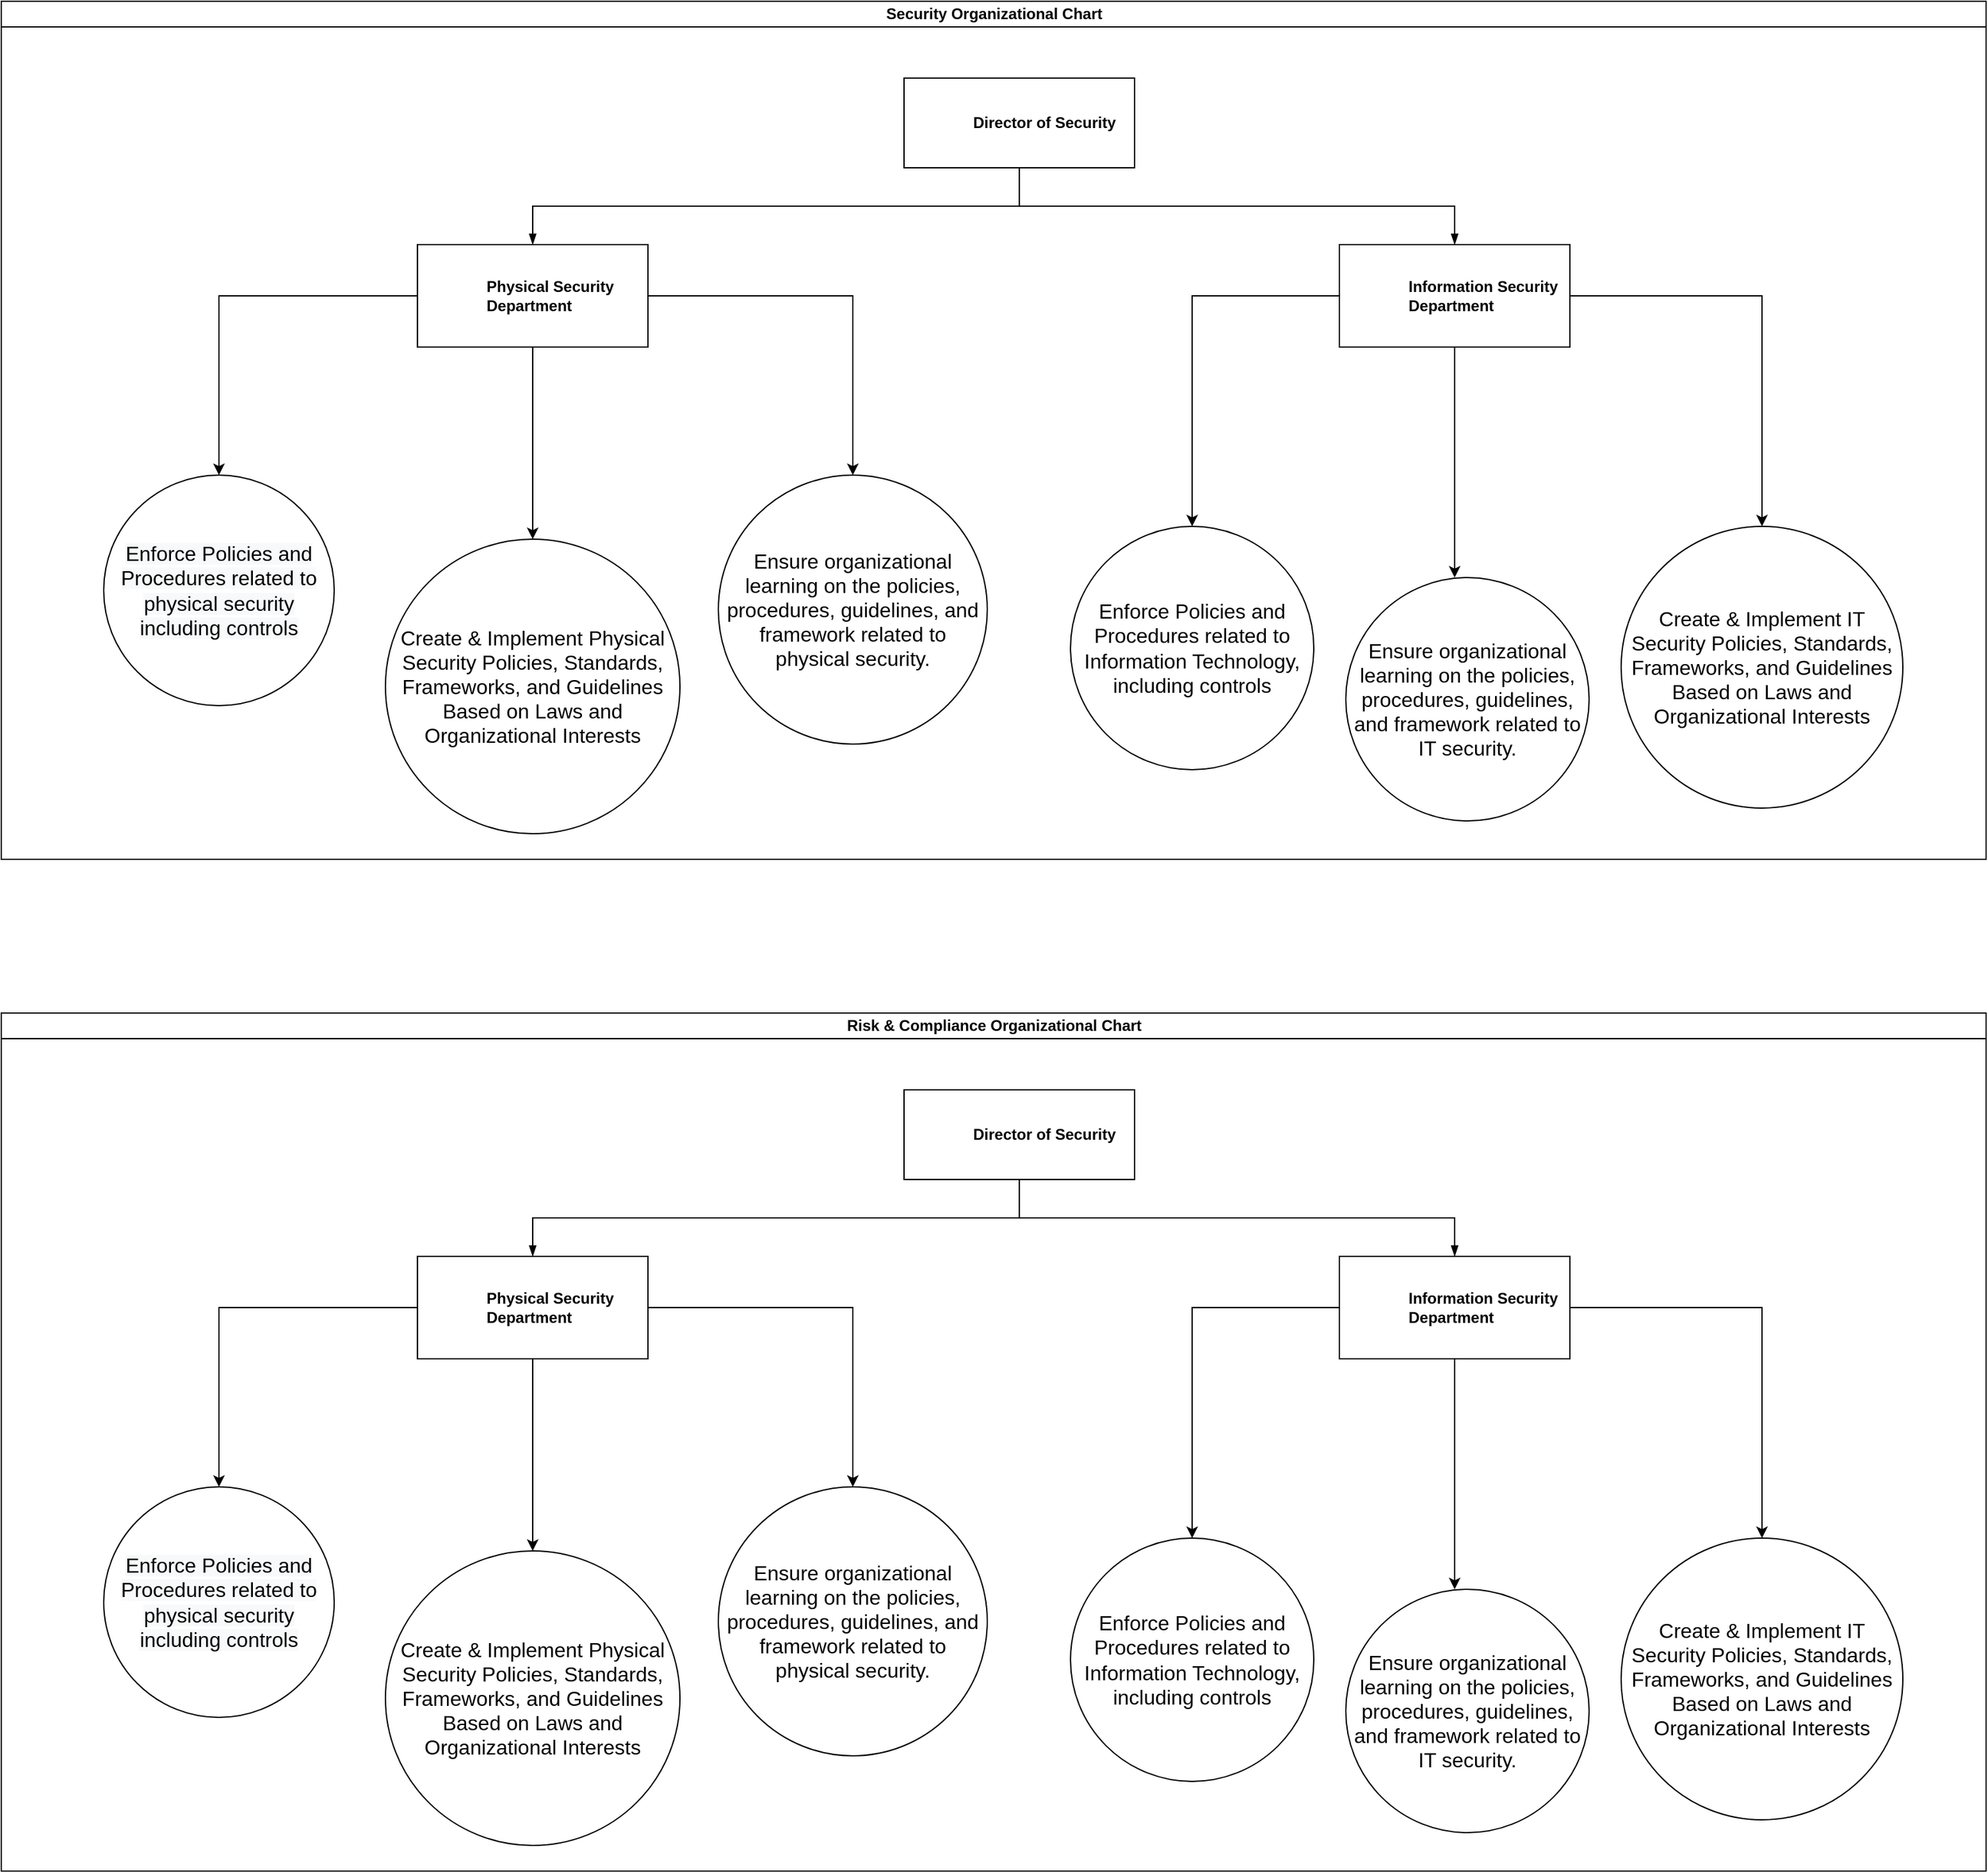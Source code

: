 <mxfile version="14.3.1" type="github"><diagram id="prtHgNgQTEPvFCAcTncT" name="Page-1"><mxGraphModel dx="4518" dy="1219" grid="1" gridSize="10" guides="1" tooltips="1" connect="1" arrows="1" fold="1" page="1" pageScale="1" pageWidth="827" pageHeight="1169" math="0" shadow="0"><root><mxCell id="0"/><mxCell id="1" parent="0"/><mxCell id="dNxyNK7c78bLwvsdeMH5-11" value="Security Organizational Chart" style="swimlane;html=1;startSize=20;horizontal=1;containerType=tree;glass=0;" parent="1" vertex="1"><mxGeometry x="-1730" y="190" width="1550" height="670" as="geometry"/></mxCell><UserObject label="Director of Security&amp;nbsp;" name="Tessa Miller" position="CFO" location="Office 1" email="me@example.com" placeholders="1" link="https://www.draw.io" id="dNxyNK7c78bLwvsdeMH5-12"><mxCell style="label;image=https://cdn3.iconfinder.com/data/icons/user-avatars-1/512/users-3-128.png;whiteSpace=wrap;html=1;rounded=0;glass=0;treeMoving=1;treeFolding=1;" parent="dNxyNK7c78bLwvsdeMH5-11" vertex="1"><mxGeometry x="705" y="60" width="180" height="70" as="geometry"/></mxCell></UserObject><mxCell id="dNxyNK7c78bLwvsdeMH5-13" value="" style="endArrow=blockThin;endFill=1;fontSize=11;edgeStyle=elbowEdgeStyle;elbow=vertical;rounded=0;" parent="dNxyNK7c78bLwvsdeMH5-11" source="dNxyNK7c78bLwvsdeMH5-12" target="dNxyNK7c78bLwvsdeMH5-14" edge="1"><mxGeometry relative="1" as="geometry"/></mxCell><mxCell id="fm7-NEKsbbR2XPyEa1YM-22" style="edgeStyle=orthogonalEdgeStyle;rounded=0;orthogonalLoop=1;jettySize=auto;html=1;" edge="1" parent="dNxyNK7c78bLwvsdeMH5-11" source="dNxyNK7c78bLwvsdeMH5-14" target="fm7-NEKsbbR2XPyEa1YM-21"><mxGeometry relative="1" as="geometry"/></mxCell><mxCell id="fm7-NEKsbbR2XPyEa1YM-23" style="edgeStyle=orthogonalEdgeStyle;rounded=0;orthogonalLoop=1;jettySize=auto;html=1;" edge="1" parent="dNxyNK7c78bLwvsdeMH5-11" source="dNxyNK7c78bLwvsdeMH5-14" target="fm7-NEKsbbR2XPyEa1YM-12"><mxGeometry relative="1" as="geometry"/></mxCell><mxCell id="fm7-NEKsbbR2XPyEa1YM-24" style="edgeStyle=orthogonalEdgeStyle;rounded=0;orthogonalLoop=1;jettySize=auto;html=1;" edge="1" parent="dNxyNK7c78bLwvsdeMH5-11" source="dNxyNK7c78bLwvsdeMH5-14" target="fm7-NEKsbbR2XPyEa1YM-11"><mxGeometry relative="1" as="geometry"/></mxCell><UserObject label="Physical Security Department" name="Edward Morrison" position="Brand Manager" location="Office 2" email="me@example.com" placeholders="1" link="https://www.draw.io" id="dNxyNK7c78bLwvsdeMH5-14"><mxCell style="label;image=https://cdn3.iconfinder.com/data/icons/user-avatars-1/512/users-10-3-128.png;whiteSpace=wrap;html=1;rounded=0;glass=0;treeFolding=1;treeMoving=1;" parent="dNxyNK7c78bLwvsdeMH5-11" vertex="1"><mxGeometry x="325" y="190" width="180" height="80" as="geometry"/></mxCell></UserObject><mxCell id="dNxyNK7c78bLwvsdeMH5-15" value="" style="endArrow=blockThin;endFill=1;fontSize=11;edgeStyle=elbowEdgeStyle;elbow=vertical;rounded=0;" parent="dNxyNK7c78bLwvsdeMH5-11" source="dNxyNK7c78bLwvsdeMH5-12" target="dNxyNK7c78bLwvsdeMH5-16" edge="1"><mxGeometry relative="1" as="geometry"/></mxCell><mxCell id="fm7-NEKsbbR2XPyEa1YM-16" style="edgeStyle=orthogonalEdgeStyle;rounded=0;orthogonalLoop=1;jettySize=auto;html=1;entryX=0.5;entryY=0;entryDx=0;entryDy=0;" edge="1" parent="dNxyNK7c78bLwvsdeMH5-11" source="dNxyNK7c78bLwvsdeMH5-16" target="fm7-NEKsbbR2XPyEa1YM-9"><mxGeometry relative="1" as="geometry"/></mxCell><mxCell id="fm7-NEKsbbR2XPyEa1YM-17" style="edgeStyle=orthogonalEdgeStyle;rounded=0;orthogonalLoop=1;jettySize=auto;html=1;" edge="1" parent="dNxyNK7c78bLwvsdeMH5-11" source="dNxyNK7c78bLwvsdeMH5-16"><mxGeometry relative="1" as="geometry"><mxPoint x="1135" y="450" as="targetPoint"/><Array as="points"/></mxGeometry></mxCell><mxCell id="fm7-NEKsbbR2XPyEa1YM-18" style="edgeStyle=orthogonalEdgeStyle;rounded=0;orthogonalLoop=1;jettySize=auto;html=1;" edge="1" parent="dNxyNK7c78bLwvsdeMH5-11" source="dNxyNK7c78bLwvsdeMH5-16" target="fm7-NEKsbbR2XPyEa1YM-13"><mxGeometry relative="1" as="geometry"/></mxCell><UserObject label="Information Security Department" name="Evan Valet" position="HR Director" location="Office 4" email="me@example.com" placeholders="1" link="https://www.draw.io" id="dNxyNK7c78bLwvsdeMH5-16"><mxCell style="label;image=https://cdn3.iconfinder.com/data/icons/user-avatars-1/512/users-9-2-128.png;whiteSpace=wrap;html=1;rounded=0;glass=0;treeFolding=1;treeMoving=1;" parent="dNxyNK7c78bLwvsdeMH5-11" vertex="1"><mxGeometry x="1045" y="190" width="180" height="80" as="geometry"/></mxCell></UserObject><mxCell id="fm7-NEKsbbR2XPyEa1YM-9" value="Create &amp;amp; Implement IT Security&amp;nbsp;Policies, Standards, Frameworks, and Guidelines Based on Laws and Organizational Interests" style="ellipse;whiteSpace=wrap;html=1;aspect=fixed;fontSize=16;" vertex="1" parent="dNxyNK7c78bLwvsdeMH5-11"><mxGeometry x="1265" y="410" width="220" height="220" as="geometry"/></mxCell><mxCell id="fm7-NEKsbbR2XPyEa1YM-12" value="&lt;font style=&quot;font-size: 16px;&quot;&gt;Ensure organizational learning on the policies, procedures, guidelines, and framework related to physical security.&lt;/font&gt;" style="ellipse;whiteSpace=wrap;html=1;aspect=fixed;fontSize=16;" vertex="1" parent="dNxyNK7c78bLwvsdeMH5-11"><mxGeometry x="560" y="370" width="210" height="210" as="geometry"/></mxCell><mxCell id="fm7-NEKsbbR2XPyEa1YM-11" value="&lt;span style=&quot;color: rgb(0, 0, 0); font-family: helvetica; font-size: 16px; font-style: normal; font-weight: normal; letter-spacing: normal; text-align: center; text-indent: 0px; text-transform: none; word-spacing: 0px; background-color: rgb(248, 249, 250); text-decoration: none; display: inline; float: none;&quot;&gt;Enforce Policies and Procedures related to physical security including controls&lt;/span&gt;" style="ellipse;whiteSpace=wrap;html=1;aspect=fixed;fontSize=16;" vertex="1" parent="dNxyNK7c78bLwvsdeMH5-11"><mxGeometry x="80" y="370" width="180" height="180" as="geometry"/></mxCell><mxCell id="fm7-NEKsbbR2XPyEa1YM-10" value="Ensure organizational learning on the policies, procedures, guidelines, and framework related to IT security." style="ellipse;whiteSpace=wrap;html=1;aspect=fixed;fontSize=16;" vertex="1" parent="dNxyNK7c78bLwvsdeMH5-11"><mxGeometry x="1050" y="450" width="190" height="190" as="geometry"/></mxCell><mxCell id="fm7-NEKsbbR2XPyEa1YM-13" value="Enforce Policies and Procedures related to Information Technology, including controls" style="ellipse;whiteSpace=wrap;html=1;aspect=fixed;fontSize=16;" vertex="1" parent="dNxyNK7c78bLwvsdeMH5-11"><mxGeometry x="835" y="410" width="190" height="190" as="geometry"/></mxCell><mxCell id="fm7-NEKsbbR2XPyEa1YM-21" value="Create &amp;amp; Implement Physical Security&amp;nbsp;Policies, Standards, Frameworks, and Guidelines Based on Laws and Organizational Interests" style="ellipse;whiteSpace=wrap;html=1;aspect=fixed;fontSize=16;" vertex="1" parent="dNxyNK7c78bLwvsdeMH5-11"><mxGeometry x="300" y="420" width="230" height="230" as="geometry"/></mxCell><mxCell id="fm7-NEKsbbR2XPyEa1YM-25" value="Risk &amp;amp; Compliance Organizational Chart" style="swimlane;html=1;startSize=20;horizontal=1;containerType=tree;glass=0;" vertex="1" parent="1"><mxGeometry x="-1730" y="980" width="1550" height="670" as="geometry"/></mxCell><UserObject label="Director of Security&amp;nbsp;" name="Tessa Miller" position="CFO" location="Office 1" email="me@example.com" placeholders="1" link="https://www.draw.io" id="fm7-NEKsbbR2XPyEa1YM-26"><mxCell style="label;image=https://cdn3.iconfinder.com/data/icons/user-avatars-1/512/users-3-128.png;whiteSpace=wrap;html=1;rounded=0;glass=0;treeMoving=1;treeFolding=1;" vertex="1" parent="fm7-NEKsbbR2XPyEa1YM-25"><mxGeometry x="705" y="60" width="180" height="70" as="geometry"/></mxCell></UserObject><mxCell id="fm7-NEKsbbR2XPyEa1YM-27" value="" style="endArrow=blockThin;endFill=1;fontSize=11;edgeStyle=elbowEdgeStyle;elbow=vertical;rounded=0;" edge="1" parent="fm7-NEKsbbR2XPyEa1YM-25" source="fm7-NEKsbbR2XPyEa1YM-26" target="fm7-NEKsbbR2XPyEa1YM-31"><mxGeometry relative="1" as="geometry"/></mxCell><mxCell id="fm7-NEKsbbR2XPyEa1YM-28" style="edgeStyle=orthogonalEdgeStyle;rounded=0;orthogonalLoop=1;jettySize=auto;html=1;" edge="1" parent="fm7-NEKsbbR2XPyEa1YM-25" source="fm7-NEKsbbR2XPyEa1YM-31" target="fm7-NEKsbbR2XPyEa1YM-42"><mxGeometry relative="1" as="geometry"/></mxCell><mxCell id="fm7-NEKsbbR2XPyEa1YM-29" style="edgeStyle=orthogonalEdgeStyle;rounded=0;orthogonalLoop=1;jettySize=auto;html=1;" edge="1" parent="fm7-NEKsbbR2XPyEa1YM-25" source="fm7-NEKsbbR2XPyEa1YM-31" target="fm7-NEKsbbR2XPyEa1YM-38"><mxGeometry relative="1" as="geometry"/></mxCell><mxCell id="fm7-NEKsbbR2XPyEa1YM-30" style="edgeStyle=orthogonalEdgeStyle;rounded=0;orthogonalLoop=1;jettySize=auto;html=1;" edge="1" parent="fm7-NEKsbbR2XPyEa1YM-25" source="fm7-NEKsbbR2XPyEa1YM-31" target="fm7-NEKsbbR2XPyEa1YM-39"><mxGeometry relative="1" as="geometry"/></mxCell><UserObject label="Physical Security Department" name="Edward Morrison" position="Brand Manager" location="Office 2" email="me@example.com" placeholders="1" link="https://www.draw.io" id="fm7-NEKsbbR2XPyEa1YM-31"><mxCell style="label;image=https://cdn3.iconfinder.com/data/icons/user-avatars-1/512/users-10-3-128.png;whiteSpace=wrap;html=1;rounded=0;glass=0;treeFolding=1;treeMoving=1;" vertex="1" parent="fm7-NEKsbbR2XPyEa1YM-25"><mxGeometry x="325" y="190" width="180" height="80" as="geometry"/></mxCell></UserObject><mxCell id="fm7-NEKsbbR2XPyEa1YM-32" value="" style="endArrow=blockThin;endFill=1;fontSize=11;edgeStyle=elbowEdgeStyle;elbow=vertical;rounded=0;" edge="1" parent="fm7-NEKsbbR2XPyEa1YM-25" source="fm7-NEKsbbR2XPyEa1YM-26" target="fm7-NEKsbbR2XPyEa1YM-36"><mxGeometry relative="1" as="geometry"/></mxCell><mxCell id="fm7-NEKsbbR2XPyEa1YM-33" style="edgeStyle=orthogonalEdgeStyle;rounded=0;orthogonalLoop=1;jettySize=auto;html=1;entryX=0.5;entryY=0;entryDx=0;entryDy=0;" edge="1" parent="fm7-NEKsbbR2XPyEa1YM-25" source="fm7-NEKsbbR2XPyEa1YM-36" target="fm7-NEKsbbR2XPyEa1YM-37"><mxGeometry relative="1" as="geometry"/></mxCell><mxCell id="fm7-NEKsbbR2XPyEa1YM-34" style="edgeStyle=orthogonalEdgeStyle;rounded=0;orthogonalLoop=1;jettySize=auto;html=1;" edge="1" parent="fm7-NEKsbbR2XPyEa1YM-25" source="fm7-NEKsbbR2XPyEa1YM-36"><mxGeometry relative="1" as="geometry"><mxPoint x="1135" y="450" as="targetPoint"/><Array as="points"/></mxGeometry></mxCell><mxCell id="fm7-NEKsbbR2XPyEa1YM-35" style="edgeStyle=orthogonalEdgeStyle;rounded=0;orthogonalLoop=1;jettySize=auto;html=1;" edge="1" parent="fm7-NEKsbbR2XPyEa1YM-25" source="fm7-NEKsbbR2XPyEa1YM-36" target="fm7-NEKsbbR2XPyEa1YM-41"><mxGeometry relative="1" as="geometry"/></mxCell><UserObject label="Information Security Department" name="Evan Valet" position="HR Director" location="Office 4" email="me@example.com" placeholders="1" link="https://www.draw.io" id="fm7-NEKsbbR2XPyEa1YM-36"><mxCell style="label;image=https://cdn3.iconfinder.com/data/icons/user-avatars-1/512/users-9-2-128.png;whiteSpace=wrap;html=1;rounded=0;glass=0;treeFolding=1;treeMoving=1;" vertex="1" parent="fm7-NEKsbbR2XPyEa1YM-25"><mxGeometry x="1045" y="190" width="180" height="80" as="geometry"/></mxCell></UserObject><mxCell id="fm7-NEKsbbR2XPyEa1YM-37" value="Create &amp;amp; Implement IT Security&amp;nbsp;Policies, Standards, Frameworks, and Guidelines Based on Laws and Organizational Interests" style="ellipse;whiteSpace=wrap;html=1;aspect=fixed;fontSize=16;" vertex="1" parent="fm7-NEKsbbR2XPyEa1YM-25"><mxGeometry x="1265" y="410" width="220" height="220" as="geometry"/></mxCell><mxCell id="fm7-NEKsbbR2XPyEa1YM-38" value="&lt;font style=&quot;font-size: 16px;&quot;&gt;Ensure organizational learning on the policies, procedures, guidelines, and framework related to physical security.&lt;/font&gt;" style="ellipse;whiteSpace=wrap;html=1;aspect=fixed;fontSize=16;" vertex="1" parent="fm7-NEKsbbR2XPyEa1YM-25"><mxGeometry x="560" y="370" width="210" height="210" as="geometry"/></mxCell><mxCell id="fm7-NEKsbbR2XPyEa1YM-39" value="&lt;span style=&quot;color: rgb(0, 0, 0); font-family: helvetica; font-size: 16px; font-style: normal; font-weight: normal; letter-spacing: normal; text-align: center; text-indent: 0px; text-transform: none; word-spacing: 0px; background-color: rgb(248, 249, 250); text-decoration: none; display: inline; float: none;&quot;&gt;Enforce Policies and Procedures related to physical security including controls&lt;/span&gt;" style="ellipse;whiteSpace=wrap;html=1;aspect=fixed;fontSize=16;" vertex="1" parent="fm7-NEKsbbR2XPyEa1YM-25"><mxGeometry x="80" y="370" width="180" height="180" as="geometry"/></mxCell><mxCell id="fm7-NEKsbbR2XPyEa1YM-40" value="Ensure organizational learning on the policies, procedures, guidelines, and framework related to IT security." style="ellipse;whiteSpace=wrap;html=1;aspect=fixed;fontSize=16;" vertex="1" parent="fm7-NEKsbbR2XPyEa1YM-25"><mxGeometry x="1050" y="450" width="190" height="190" as="geometry"/></mxCell><mxCell id="fm7-NEKsbbR2XPyEa1YM-41" value="Enforce Policies and Procedures related to Information Technology, including controls" style="ellipse;whiteSpace=wrap;html=1;aspect=fixed;fontSize=16;" vertex="1" parent="fm7-NEKsbbR2XPyEa1YM-25"><mxGeometry x="835" y="410" width="190" height="190" as="geometry"/></mxCell><mxCell id="fm7-NEKsbbR2XPyEa1YM-42" value="Create &amp;amp; Implement Physical Security&amp;nbsp;Policies, Standards, Frameworks, and Guidelines Based on Laws and Organizational Interests" style="ellipse;whiteSpace=wrap;html=1;aspect=fixed;fontSize=16;" vertex="1" parent="fm7-NEKsbbR2XPyEa1YM-25"><mxGeometry x="300" y="420" width="230" height="230" as="geometry"/></mxCell></root></mxGraphModel></diagram></mxfile>
